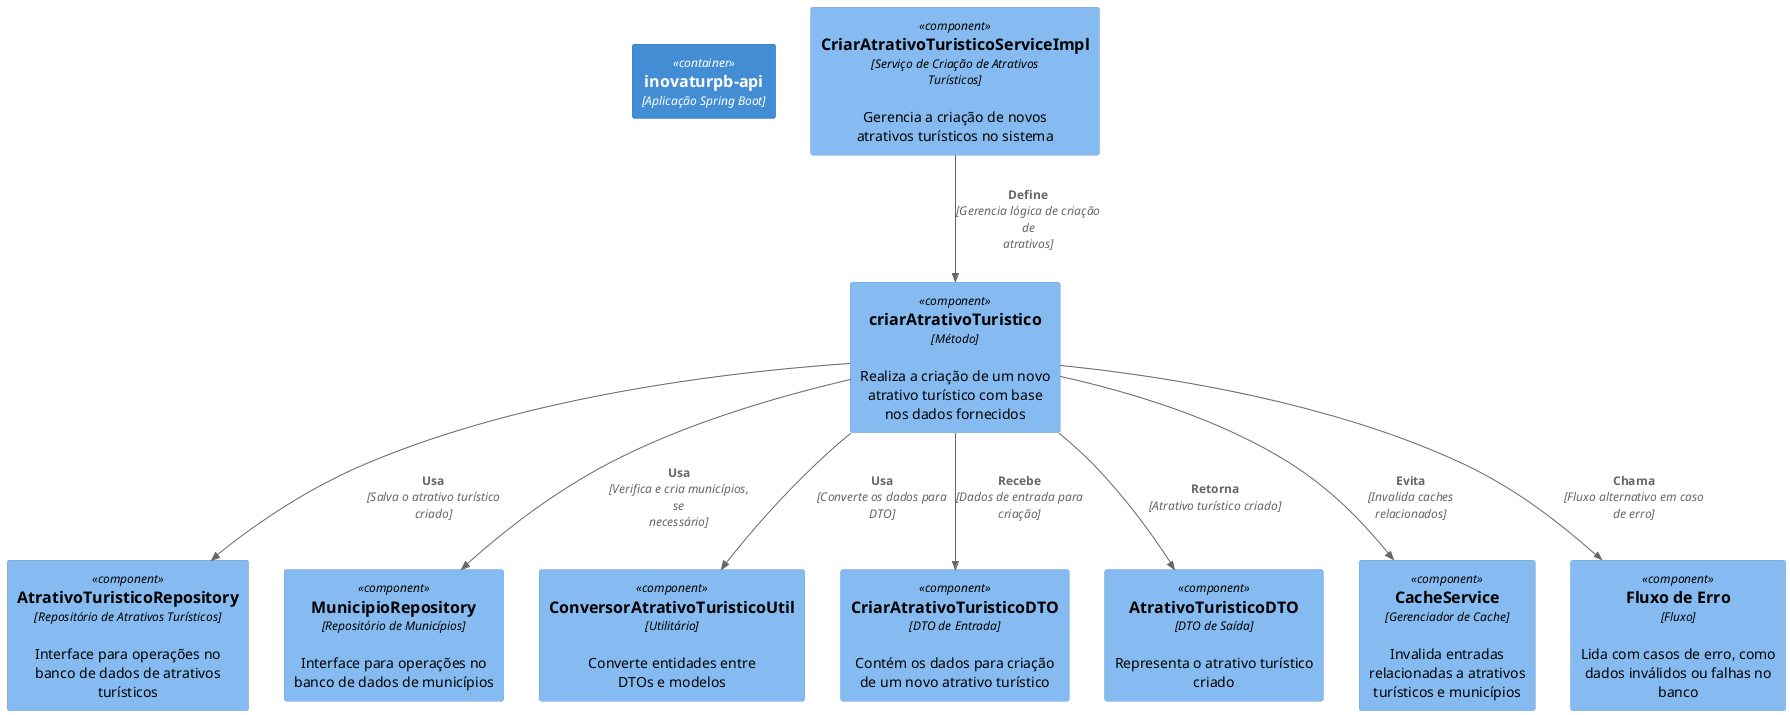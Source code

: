 @startuml
!define C4_COMPONENT
!include <C4/C4_Component.puml>

Container(app, "inovaturpb-api", "Aplicação Spring Boot")

' Serviço principal
Component(service, "CriarAtrativoTuristicoServiceImpl", "Serviço de Criação de Atrativos Turísticos", "Gerencia a criação de novos atrativos turísticos no sistema")

' Repositórios e Componentes Auxiliares
Component(repository, "AtrativoTuristicoRepository", "Repositório de Atrativos Turísticos", "Interface para operações no banco de dados de atrativos turísticos")
Component(municipioRepo, "MunicipioRepository", "Repositório de Municípios", "Interface para operações no banco de dados de municípios")
Component(util, "ConversorAtrativoTuristicoUtil", "Utilitário", "Converte entidades entre DTOs e modelos")
Component(dtoIn, "CriarAtrativoTuristicoDTO", "DTO de Entrada", "Contém os dados para criação de um novo atrativo turístico")
Component(dtoOut, "AtrativoTuristicoDTO", "DTO de Saída", "Representa o atrativo turístico criado")

' Cache
Component(cache, "CacheService", "Gerenciador de Cache", "Invalida entradas relacionadas a atrativos turísticos e municípios")

' Método principal
Component(method, "criarAtrativoTuristico", "Método", "Realiza a criação de um novo atrativo turístico com base nos dados fornecidos")

' Fluxos Alternativos e Erros
Component(errorFlow, "Fluxo de Erro", "Fluxo", "Lida com casos de erro, como dados inválidos ou falhas no banco")

' Relacionamentos
Rel(service, method, "Define", "Gerencia lógica de criação de atrativos")
Rel(method, dtoIn, "Recebe", "Dados de entrada para criação")
Rel(method, repository, "Usa", "Salva o atrativo turístico criado")
Rel(method, municipioRepo, "Usa", "Verifica e cria municípios, se necessário")
Rel(method, util, "Usa", "Converte os dados para DTO")
Rel(method, cache, "Evita", "Invalida caches relacionados")
Rel(method, dtoOut, "Retorna", "Atrativo turístico criado")
Rel(method, errorFlow, "Chama", "Fluxo alternativo em caso de erro")

@enduml
